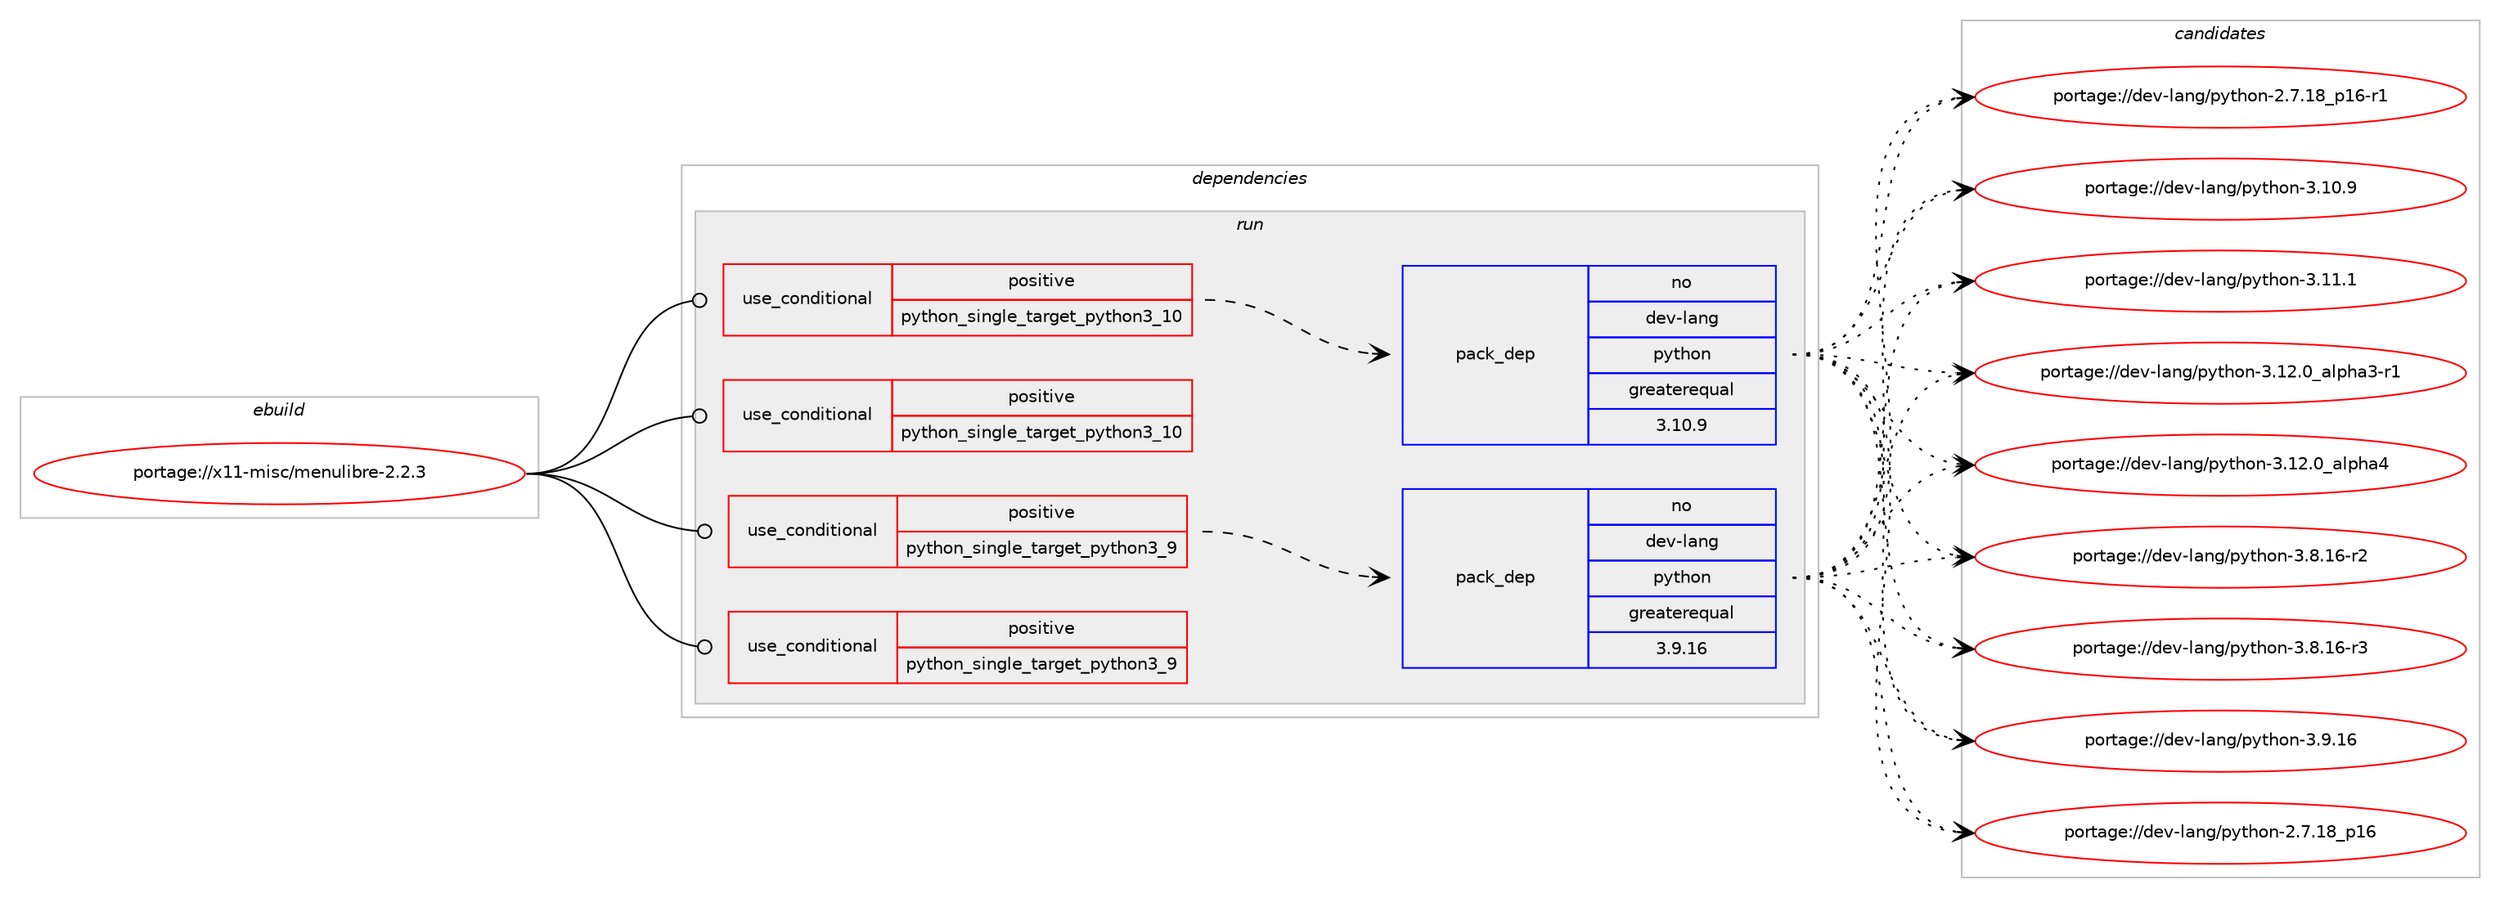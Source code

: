 digraph prolog {

# *************
# Graph options
# *************

newrank=true;
concentrate=true;
compound=true;
graph [rankdir=LR,fontname=Helvetica,fontsize=10,ranksep=1.5];#, ranksep=2.5, nodesep=0.2];
edge  [arrowhead=vee];
node  [fontname=Helvetica,fontsize=10];

# **********
# The ebuild
# **********

subgraph cluster_leftcol {
color=gray;
rank=same;
label=<<i>ebuild</i>>;
id [label="portage://x11-misc/menulibre-2.2.3", color=red, width=4, href="../x11-misc/menulibre-2.2.3.svg"];
}

# ****************
# The dependencies
# ****************

subgraph cluster_midcol {
color=gray;
label=<<i>dependencies</i>>;
subgraph cluster_compile {
fillcolor="#eeeeee";
style=filled;
label=<<i>compile</i>>;
}
subgraph cluster_compileandrun {
fillcolor="#eeeeee";
style=filled;
label=<<i>compile and run</i>>;
}
subgraph cluster_run {
fillcolor="#eeeeee";
style=filled;
label=<<i>run</i>>;
subgraph cond8147 {
dependency13324 [label=<<TABLE BORDER="0" CELLBORDER="1" CELLSPACING="0" CELLPADDING="4"><TR><TD ROWSPAN="3" CELLPADDING="10">use_conditional</TD></TR><TR><TD>positive</TD></TR><TR><TD>python_single_target_python3_10</TD></TR></TABLE>>, shape=none, color=red];
subgraph pack5020 {
dependency13325 [label=<<TABLE BORDER="0" CELLBORDER="1" CELLSPACING="0" CELLPADDING="4" WIDTH="220"><TR><TD ROWSPAN="6" CELLPADDING="30">pack_dep</TD></TR><TR><TD WIDTH="110">no</TD></TR><TR><TD>dev-lang</TD></TR><TR><TD>python</TD></TR><TR><TD>greaterequal</TD></TR><TR><TD>3.10.9</TD></TR></TABLE>>, shape=none, color=blue];
}
dependency13324:e -> dependency13325:w [weight=20,style="dashed",arrowhead="vee"];
}
id:e -> dependency13324:w [weight=20,style="solid",arrowhead="odot"];
subgraph cond8148 {
dependency13326 [label=<<TABLE BORDER="0" CELLBORDER="1" CELLSPACING="0" CELLPADDING="4"><TR><TD ROWSPAN="3" CELLPADDING="10">use_conditional</TD></TR><TR><TD>positive</TD></TR><TR><TD>python_single_target_python3_10</TD></TR></TABLE>>, shape=none, color=red];
# *** BEGIN UNKNOWN DEPENDENCY TYPE (TODO) ***
# dependency13326 -> package_dependency(portage://x11-misc/menulibre-2.2.3,run,no,dev-python,psutil,none,[,,],[],[use(enable(python_targets_python3_10),negative)])
# *** END UNKNOWN DEPENDENCY TYPE (TODO) ***

# *** BEGIN UNKNOWN DEPENDENCY TYPE (TODO) ***
# dependency13326 -> package_dependency(portage://x11-misc/menulibre-2.2.3,run,no,dev-python,pygobject,none,[,,],[slot(3)],[use(enable(python_targets_python3_10),negative)])
# *** END UNKNOWN DEPENDENCY TYPE (TODO) ***

}
id:e -> dependency13326:w [weight=20,style="solid",arrowhead="odot"];
subgraph cond8149 {
dependency13327 [label=<<TABLE BORDER="0" CELLBORDER="1" CELLSPACING="0" CELLPADDING="4"><TR><TD ROWSPAN="3" CELLPADDING="10">use_conditional</TD></TR><TR><TD>positive</TD></TR><TR><TD>python_single_target_python3_9</TD></TR></TABLE>>, shape=none, color=red];
subgraph pack5021 {
dependency13328 [label=<<TABLE BORDER="0" CELLBORDER="1" CELLSPACING="0" CELLPADDING="4" WIDTH="220"><TR><TD ROWSPAN="6" CELLPADDING="30">pack_dep</TD></TR><TR><TD WIDTH="110">no</TD></TR><TR><TD>dev-lang</TD></TR><TR><TD>python</TD></TR><TR><TD>greaterequal</TD></TR><TR><TD>3.9.16</TD></TR></TABLE>>, shape=none, color=blue];
}
dependency13327:e -> dependency13328:w [weight=20,style="dashed",arrowhead="vee"];
}
id:e -> dependency13327:w [weight=20,style="solid",arrowhead="odot"];
subgraph cond8150 {
dependency13329 [label=<<TABLE BORDER="0" CELLBORDER="1" CELLSPACING="0" CELLPADDING="4"><TR><TD ROWSPAN="3" CELLPADDING="10">use_conditional</TD></TR><TR><TD>positive</TD></TR><TR><TD>python_single_target_python3_9</TD></TR></TABLE>>, shape=none, color=red];
# *** BEGIN UNKNOWN DEPENDENCY TYPE (TODO) ***
# dependency13329 -> package_dependency(portage://x11-misc/menulibre-2.2.3,run,no,dev-python,psutil,none,[,,],[],[use(enable(python_targets_python3_9),negative)])
# *** END UNKNOWN DEPENDENCY TYPE (TODO) ***

# *** BEGIN UNKNOWN DEPENDENCY TYPE (TODO) ***
# dependency13329 -> package_dependency(portage://x11-misc/menulibre-2.2.3,run,no,dev-python,pygobject,none,[,,],[slot(3)],[use(enable(python_targets_python3_9),negative)])
# *** END UNKNOWN DEPENDENCY TYPE (TODO) ***

}
id:e -> dependency13329:w [weight=20,style="solid",arrowhead="odot"];
# *** BEGIN UNKNOWN DEPENDENCY TYPE (TODO) ***
# id -> package_dependency(portage://x11-misc/menulibre-2.2.3,run,no,gnome-base,gnome-menus,none,[,,],[slot(3)],[use(enable(introspection),none)])
# *** END UNKNOWN DEPENDENCY TYPE (TODO) ***

# *** BEGIN UNKNOWN DEPENDENCY TYPE (TODO) ***
# id -> package_dependency(portage://x11-misc/menulibre-2.2.3,run,no,x11-libs,gdk-pixbuf,none,[,,],[slot(2)],[use(enable(introspection),none)])
# *** END UNKNOWN DEPENDENCY TYPE (TODO) ***

# *** BEGIN UNKNOWN DEPENDENCY TYPE (TODO) ***
# id -> package_dependency(portage://x11-misc/menulibre-2.2.3,run,no,x11-libs,gtk+,none,[,,],[slot(3)],[use(enable(introspection),none)])
# *** END UNKNOWN DEPENDENCY TYPE (TODO) ***

# *** BEGIN UNKNOWN DEPENDENCY TYPE (TODO) ***
# id -> package_dependency(portage://x11-misc/menulibre-2.2.3,run,no,x11-themes,hicolor-icon-theme,none,[,,],[],[])
# *** END UNKNOWN DEPENDENCY TYPE (TODO) ***

}
}

# **************
# The candidates
# **************

subgraph cluster_choices {
rank=same;
color=gray;
label=<<i>candidates</i>>;

subgraph choice5020 {
color=black;
nodesep=1;
choice10010111845108971101034711212111610411111045504655464956951124954 [label="portage://dev-lang/python-2.7.18_p16", color=red, width=4,href="../dev-lang/python-2.7.18_p16.svg"];
choice100101118451089711010347112121116104111110455046554649569511249544511449 [label="portage://dev-lang/python-2.7.18_p16-r1", color=red, width=4,href="../dev-lang/python-2.7.18_p16-r1.svg"];
choice10010111845108971101034711212111610411111045514649484657 [label="portage://dev-lang/python-3.10.9", color=red, width=4,href="../dev-lang/python-3.10.9.svg"];
choice10010111845108971101034711212111610411111045514649494649 [label="portage://dev-lang/python-3.11.1", color=red, width=4,href="../dev-lang/python-3.11.1.svg"];
choice10010111845108971101034711212111610411111045514649504648959710811210497514511449 [label="portage://dev-lang/python-3.12.0_alpha3-r1", color=red, width=4,href="../dev-lang/python-3.12.0_alpha3-r1.svg"];
choice1001011184510897110103471121211161041111104551464950464895971081121049752 [label="portage://dev-lang/python-3.12.0_alpha4", color=red, width=4,href="../dev-lang/python-3.12.0_alpha4.svg"];
choice100101118451089711010347112121116104111110455146564649544511450 [label="portage://dev-lang/python-3.8.16-r2", color=red, width=4,href="../dev-lang/python-3.8.16-r2.svg"];
choice100101118451089711010347112121116104111110455146564649544511451 [label="portage://dev-lang/python-3.8.16-r3", color=red, width=4,href="../dev-lang/python-3.8.16-r3.svg"];
choice10010111845108971101034711212111610411111045514657464954 [label="portage://dev-lang/python-3.9.16", color=red, width=4,href="../dev-lang/python-3.9.16.svg"];
dependency13325:e -> choice10010111845108971101034711212111610411111045504655464956951124954:w [style=dotted,weight="100"];
dependency13325:e -> choice100101118451089711010347112121116104111110455046554649569511249544511449:w [style=dotted,weight="100"];
dependency13325:e -> choice10010111845108971101034711212111610411111045514649484657:w [style=dotted,weight="100"];
dependency13325:e -> choice10010111845108971101034711212111610411111045514649494649:w [style=dotted,weight="100"];
dependency13325:e -> choice10010111845108971101034711212111610411111045514649504648959710811210497514511449:w [style=dotted,weight="100"];
dependency13325:e -> choice1001011184510897110103471121211161041111104551464950464895971081121049752:w [style=dotted,weight="100"];
dependency13325:e -> choice100101118451089711010347112121116104111110455146564649544511450:w [style=dotted,weight="100"];
dependency13325:e -> choice100101118451089711010347112121116104111110455146564649544511451:w [style=dotted,weight="100"];
dependency13325:e -> choice10010111845108971101034711212111610411111045514657464954:w [style=dotted,weight="100"];
}
subgraph choice5021 {
color=black;
nodesep=1;
choice10010111845108971101034711212111610411111045504655464956951124954 [label="portage://dev-lang/python-2.7.18_p16", color=red, width=4,href="../dev-lang/python-2.7.18_p16.svg"];
choice100101118451089711010347112121116104111110455046554649569511249544511449 [label="portage://dev-lang/python-2.7.18_p16-r1", color=red, width=4,href="../dev-lang/python-2.7.18_p16-r1.svg"];
choice10010111845108971101034711212111610411111045514649484657 [label="portage://dev-lang/python-3.10.9", color=red, width=4,href="../dev-lang/python-3.10.9.svg"];
choice10010111845108971101034711212111610411111045514649494649 [label="portage://dev-lang/python-3.11.1", color=red, width=4,href="../dev-lang/python-3.11.1.svg"];
choice10010111845108971101034711212111610411111045514649504648959710811210497514511449 [label="portage://dev-lang/python-3.12.0_alpha3-r1", color=red, width=4,href="../dev-lang/python-3.12.0_alpha3-r1.svg"];
choice1001011184510897110103471121211161041111104551464950464895971081121049752 [label="portage://dev-lang/python-3.12.0_alpha4", color=red, width=4,href="../dev-lang/python-3.12.0_alpha4.svg"];
choice100101118451089711010347112121116104111110455146564649544511450 [label="portage://dev-lang/python-3.8.16-r2", color=red, width=4,href="../dev-lang/python-3.8.16-r2.svg"];
choice100101118451089711010347112121116104111110455146564649544511451 [label="portage://dev-lang/python-3.8.16-r3", color=red, width=4,href="../dev-lang/python-3.8.16-r3.svg"];
choice10010111845108971101034711212111610411111045514657464954 [label="portage://dev-lang/python-3.9.16", color=red, width=4,href="../dev-lang/python-3.9.16.svg"];
dependency13328:e -> choice10010111845108971101034711212111610411111045504655464956951124954:w [style=dotted,weight="100"];
dependency13328:e -> choice100101118451089711010347112121116104111110455046554649569511249544511449:w [style=dotted,weight="100"];
dependency13328:e -> choice10010111845108971101034711212111610411111045514649484657:w [style=dotted,weight="100"];
dependency13328:e -> choice10010111845108971101034711212111610411111045514649494649:w [style=dotted,weight="100"];
dependency13328:e -> choice10010111845108971101034711212111610411111045514649504648959710811210497514511449:w [style=dotted,weight="100"];
dependency13328:e -> choice1001011184510897110103471121211161041111104551464950464895971081121049752:w [style=dotted,weight="100"];
dependency13328:e -> choice100101118451089711010347112121116104111110455146564649544511450:w [style=dotted,weight="100"];
dependency13328:e -> choice100101118451089711010347112121116104111110455146564649544511451:w [style=dotted,weight="100"];
dependency13328:e -> choice10010111845108971101034711212111610411111045514657464954:w [style=dotted,weight="100"];
}
}

}
